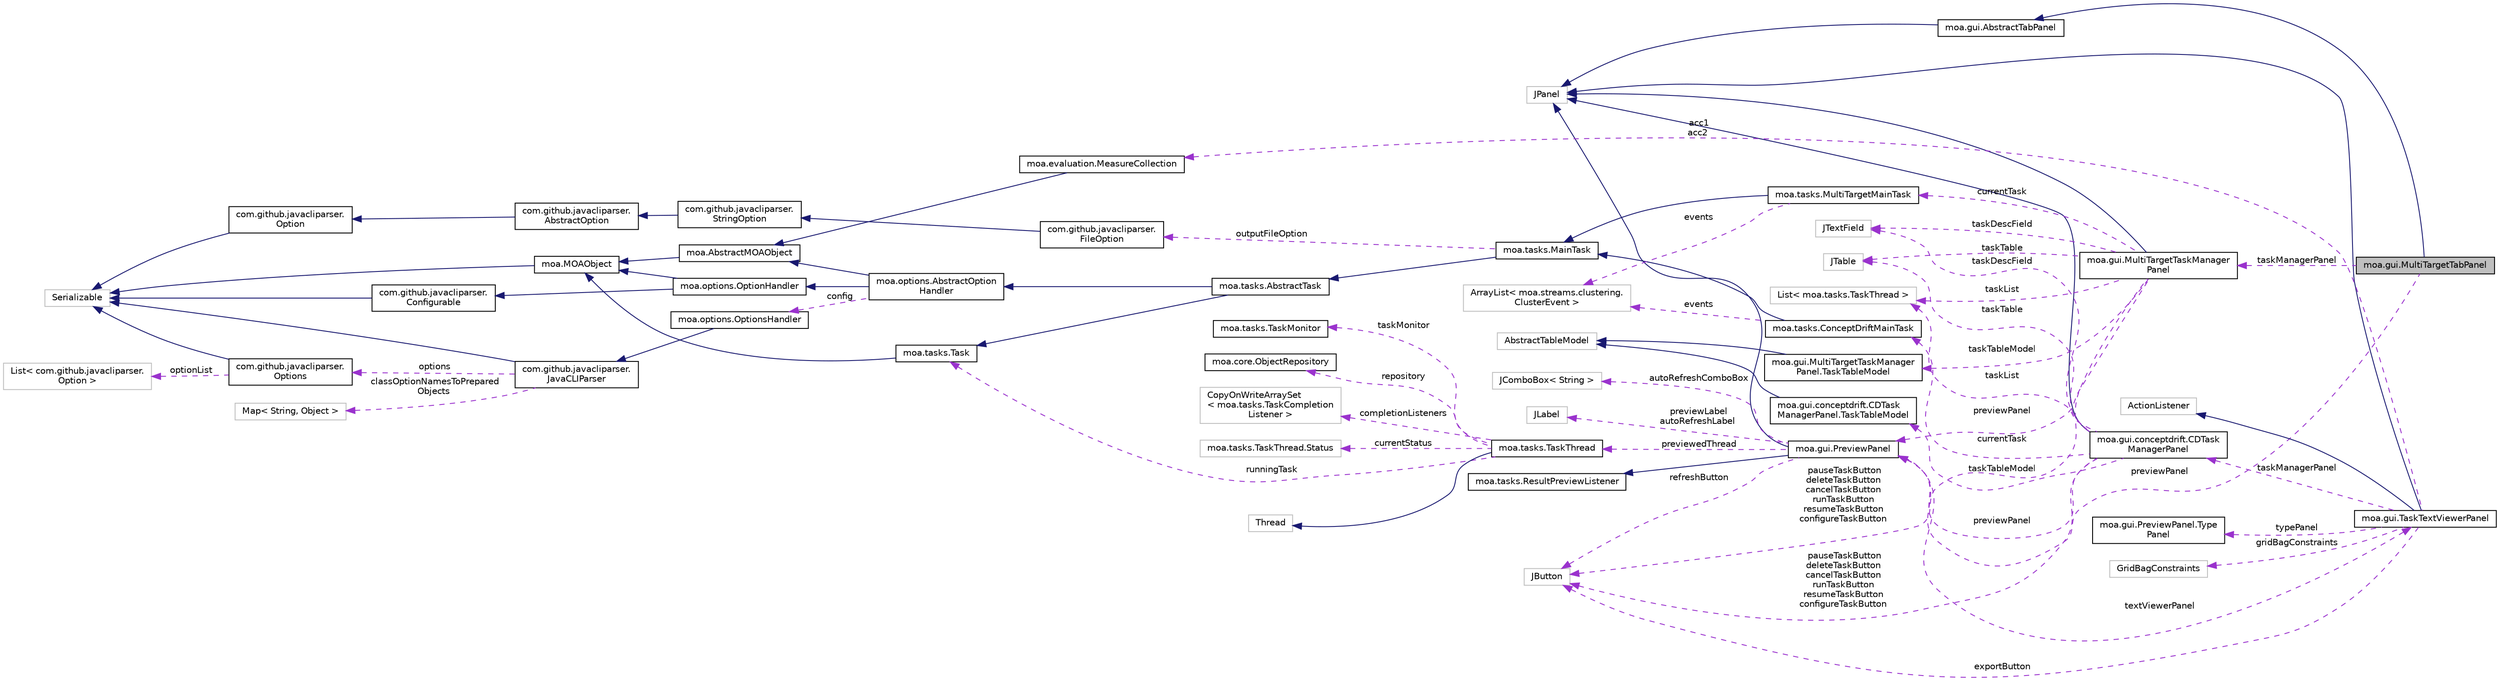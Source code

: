 digraph "moa.gui.MultiTargetTabPanel"
{
 // LATEX_PDF_SIZE
  edge [fontname="Helvetica",fontsize="10",labelfontname="Helvetica",labelfontsize="10"];
  node [fontname="Helvetica",fontsize="10",shape=record];
  rankdir="LR";
  Node1 [label="moa.gui.MultiTargetTabPanel",height=0.2,width=0.4,color="black", fillcolor="grey75", style="filled", fontcolor="black",tooltip=" "];
  Node2 -> Node1 [dir="back",color="midnightblue",fontsize="10",style="solid"];
  Node2 [label="moa.gui.AbstractTabPanel",height=0.2,width=0.4,color="black", fillcolor="white", style="filled",URL="$classmoa_1_1gui_1_1_abstract_tab_panel.html",tooltip=" "];
  Node3 -> Node2 [dir="back",color="midnightblue",fontsize="10",style="solid"];
  Node3 [label="JPanel",height=0.2,width=0.4,color="grey75", fillcolor="white", style="filled",tooltip=" "];
  Node4 -> Node1 [dir="back",color="darkorchid3",fontsize="10",style="dashed",label=" previewPanel" ];
  Node4 [label="moa.gui.PreviewPanel",height=0.2,width=0.4,color="black", fillcolor="white", style="filled",URL="$classmoa_1_1gui_1_1_preview_panel.html",tooltip=" "];
  Node3 -> Node4 [dir="back",color="midnightblue",fontsize="10",style="solid"];
  Node5 -> Node4 [dir="back",color="midnightblue",fontsize="10",style="solid"];
  Node5 [label="moa.tasks.ResultPreviewListener",height=0.2,width=0.4,color="black", fillcolor="white", style="filled",URL="$interfacemoa_1_1tasks_1_1_result_preview_listener.html",tooltip=" "];
  Node6 -> Node4 [dir="back",color="darkorchid3",fontsize="10",style="dashed",label=" textViewerPanel" ];
  Node6 [label="moa.gui.TaskTextViewerPanel",height=0.2,width=0.4,color="black", fillcolor="white", style="filled",URL="$classmoa_1_1gui_1_1_task_text_viewer_panel.html",tooltip=" "];
  Node3 -> Node6 [dir="back",color="midnightblue",fontsize="10",style="solid"];
  Node7 -> Node6 [dir="back",color="midnightblue",fontsize="10",style="solid"];
  Node7 [label="ActionListener",height=0.2,width=0.4,color="grey75", fillcolor="white", style="filled",tooltip=" "];
  Node8 -> Node6 [dir="back",color="darkorchid3",fontsize="10",style="dashed",label=" typePanel" ];
  Node8 [label="moa.gui.PreviewPanel.Type\lPanel",height=0.2,width=0.4,color="black", fillcolor="white", style="filled",URL="$enummoa_1_1gui_1_1_preview_panel_1_1_type_panel.html",tooltip=" "];
  Node9 -> Node6 [dir="back",color="darkorchid3",fontsize="10",style="dashed",label=" gridBagConstraints" ];
  Node9 [label="GridBagConstraints",height=0.2,width=0.4,color="grey75", fillcolor="white", style="filled",tooltip=" "];
  Node10 -> Node6 [dir="back",color="darkorchid3",fontsize="10",style="dashed",label=" exportButton" ];
  Node10 [label="JButton",height=0.2,width=0.4,color="grey75", fillcolor="white", style="filled",tooltip=" "];
  Node11 -> Node6 [dir="back",color="darkorchid3",fontsize="10",style="dashed",label=" taskManagerPanel" ];
  Node11 [label="moa.gui.conceptdrift.CDTask\lManagerPanel",height=0.2,width=0.4,color="black", fillcolor="white", style="filled",URL="$classmoa_1_1gui_1_1conceptdrift_1_1_c_d_task_manager_panel.html",tooltip=" "];
  Node3 -> Node11 [dir="back",color="midnightblue",fontsize="10",style="solid"];
  Node12 -> Node11 [dir="back",color="darkorchid3",fontsize="10",style="dashed",label=" currentTask" ];
  Node12 [label="moa.tasks.ConceptDriftMainTask",height=0.2,width=0.4,color="black", fillcolor="white", style="filled",URL="$classmoa_1_1tasks_1_1_concept_drift_main_task.html",tooltip=" "];
  Node13 -> Node12 [dir="back",color="midnightblue",fontsize="10",style="solid"];
  Node13 [label="moa.tasks.MainTask",height=0.2,width=0.4,color="black", fillcolor="white", style="filled",URL="$classmoa_1_1tasks_1_1_main_task.html",tooltip=" "];
  Node14 -> Node13 [dir="back",color="midnightblue",fontsize="10",style="solid"];
  Node14 [label="moa.tasks.AbstractTask",height=0.2,width=0.4,color="black", fillcolor="white", style="filled",URL="$classmoa_1_1tasks_1_1_abstract_task.html",tooltip=" "];
  Node15 -> Node14 [dir="back",color="midnightblue",fontsize="10",style="solid"];
  Node15 [label="moa.options.AbstractOption\lHandler",height=0.2,width=0.4,color="black", fillcolor="white", style="filled",URL="$classmoa_1_1options_1_1_abstract_option_handler.html",tooltip=" "];
  Node16 -> Node15 [dir="back",color="midnightblue",fontsize="10",style="solid"];
  Node16 [label="moa.AbstractMOAObject",height=0.2,width=0.4,color="black", fillcolor="white", style="filled",URL="$classmoa_1_1_abstract_m_o_a_object.html",tooltip=" "];
  Node17 -> Node16 [dir="back",color="midnightblue",fontsize="10",style="solid"];
  Node17 [label="moa.MOAObject",height=0.2,width=0.4,color="black", fillcolor="white", style="filled",URL="$interfacemoa_1_1_m_o_a_object.html",tooltip=" "];
  Node18 -> Node17 [dir="back",color="midnightblue",fontsize="10",style="solid"];
  Node18 [label="Serializable",height=0.2,width=0.4,color="grey75", fillcolor="white", style="filled",tooltip=" "];
  Node19 -> Node15 [dir="back",color="midnightblue",fontsize="10",style="solid"];
  Node19 [label="moa.options.OptionHandler",height=0.2,width=0.4,color="black", fillcolor="white", style="filled",URL="$interfacemoa_1_1options_1_1_option_handler.html",tooltip=" "];
  Node17 -> Node19 [dir="back",color="midnightblue",fontsize="10",style="solid"];
  Node20 -> Node19 [dir="back",color="midnightblue",fontsize="10",style="solid"];
  Node20 [label="com.github.javacliparser.\lConfigurable",height=0.2,width=0.4,color="black", fillcolor="white", style="filled",URL="$interfacecom_1_1github_1_1javacliparser_1_1_configurable.html",tooltip=" "];
  Node18 -> Node20 [dir="back",color="midnightblue",fontsize="10",style="solid"];
  Node21 -> Node15 [dir="back",color="darkorchid3",fontsize="10",style="dashed",label=" config" ];
  Node21 [label="moa.options.OptionsHandler",height=0.2,width=0.4,color="black", fillcolor="white", style="filled",URL="$classmoa_1_1options_1_1_options_handler.html",tooltip=" "];
  Node22 -> Node21 [dir="back",color="midnightblue",fontsize="10",style="solid"];
  Node22 [label="com.github.javacliparser.\lJavaCLIParser",height=0.2,width=0.4,color="black", fillcolor="white", style="filled",URL="$classcom_1_1github_1_1javacliparser_1_1_java_c_l_i_parser.html",tooltip=" "];
  Node18 -> Node22 [dir="back",color="midnightblue",fontsize="10",style="solid"];
  Node23 -> Node22 [dir="back",color="darkorchid3",fontsize="10",style="dashed",label=" options" ];
  Node23 [label="com.github.javacliparser.\lOptions",height=0.2,width=0.4,color="black", fillcolor="white", style="filled",URL="$classcom_1_1github_1_1javacliparser_1_1_options.html",tooltip=" "];
  Node18 -> Node23 [dir="back",color="midnightblue",fontsize="10",style="solid"];
  Node24 -> Node23 [dir="back",color="darkorchid3",fontsize="10",style="dashed",label=" optionList" ];
  Node24 [label="List\< com.github.javacliparser.\lOption \>",height=0.2,width=0.4,color="grey75", fillcolor="white", style="filled",tooltip=" "];
  Node25 -> Node22 [dir="back",color="darkorchid3",fontsize="10",style="dashed",label=" classOptionNamesToPrepared\lObjects" ];
  Node25 [label="Map\< String, Object \>",height=0.2,width=0.4,color="grey75", fillcolor="white", style="filled",tooltip=" "];
  Node26 -> Node14 [dir="back",color="midnightblue",fontsize="10",style="solid"];
  Node26 [label="moa.tasks.Task",height=0.2,width=0.4,color="black", fillcolor="white", style="filled",URL="$interfacemoa_1_1tasks_1_1_task.html",tooltip=" "];
  Node17 -> Node26 [dir="back",color="midnightblue",fontsize="10",style="solid"];
  Node27 -> Node13 [dir="back",color="darkorchid3",fontsize="10",style="dashed",label=" outputFileOption" ];
  Node27 [label="com.github.javacliparser.\lFileOption",height=0.2,width=0.4,color="black", fillcolor="white", style="filled",URL="$classcom_1_1github_1_1javacliparser_1_1_file_option.html",tooltip=" "];
  Node28 -> Node27 [dir="back",color="midnightblue",fontsize="10",style="solid"];
  Node28 [label="com.github.javacliparser.\lStringOption",height=0.2,width=0.4,color="black", fillcolor="white", style="filled",URL="$classcom_1_1github_1_1javacliparser_1_1_string_option.html",tooltip=" "];
  Node29 -> Node28 [dir="back",color="midnightblue",fontsize="10",style="solid"];
  Node29 [label="com.github.javacliparser.\lAbstractOption",height=0.2,width=0.4,color="black", fillcolor="white", style="filled",URL="$classcom_1_1github_1_1javacliparser_1_1_abstract_option.html",tooltip=" "];
  Node30 -> Node29 [dir="back",color="midnightblue",fontsize="10",style="solid"];
  Node30 [label="com.github.javacliparser.\lOption",height=0.2,width=0.4,color="black", fillcolor="white", style="filled",URL="$interfacecom_1_1github_1_1javacliparser_1_1_option.html",tooltip=" "];
  Node18 -> Node30 [dir="back",color="midnightblue",fontsize="10",style="solid"];
  Node31 -> Node12 [dir="back",color="darkorchid3",fontsize="10",style="dashed",label=" events" ];
  Node31 [label="ArrayList\< moa.streams.clustering.\lClusterEvent \>",height=0.2,width=0.4,color="grey75", fillcolor="white", style="filled",tooltip=" "];
  Node10 -> Node11 [dir="back",color="darkorchid3",fontsize="10",style="dashed",label=" pauseTaskButton\ndeleteTaskButton\ncancelTaskButton\nrunTaskButton\nresumeTaskButton\nconfigureTaskButton" ];
  Node4 -> Node11 [dir="back",color="darkorchid3",fontsize="10",style="dashed",label=" previewPanel" ];
  Node32 -> Node11 [dir="back",color="darkorchid3",fontsize="10",style="dashed",label=" taskDescField" ];
  Node32 [label="JTextField",height=0.2,width=0.4,color="grey75", fillcolor="white", style="filled",tooltip=" "];
  Node33 -> Node11 [dir="back",color="darkorchid3",fontsize="10",style="dashed",label=" taskTableModel" ];
  Node33 [label="moa.gui.conceptdrift.CDTask\lManagerPanel.TaskTableModel",height=0.2,width=0.4,color="black", fillcolor="white", style="filled",URL="$classmoa_1_1gui_1_1conceptdrift_1_1_c_d_task_manager_panel_1_1_task_table_model.html",tooltip=" "];
  Node34 -> Node33 [dir="back",color="midnightblue",fontsize="10",style="solid"];
  Node34 [label="AbstractTableModel",height=0.2,width=0.4,color="grey75", fillcolor="white", style="filled",tooltip=" "];
  Node35 -> Node11 [dir="back",color="darkorchid3",fontsize="10",style="dashed",label=" taskTable" ];
  Node35 [label="JTable",height=0.2,width=0.4,color="grey75", fillcolor="white", style="filled",tooltip=" "];
  Node36 -> Node11 [dir="back",color="darkorchid3",fontsize="10",style="dashed",label=" taskList" ];
  Node36 [label="List\< moa.tasks.TaskThread \>",height=0.2,width=0.4,color="grey75", fillcolor="white", style="filled",tooltip=" "];
  Node37 -> Node6 [dir="back",color="darkorchid3",fontsize="10",style="dashed",label=" acc1\nacc2" ];
  Node37 [label="moa.evaluation.MeasureCollection",height=0.2,width=0.4,color="black", fillcolor="white", style="filled",URL="$classmoa_1_1evaluation_1_1_measure_collection.html",tooltip=" "];
  Node16 -> Node37 [dir="back",color="midnightblue",fontsize="10",style="solid"];
  Node10 -> Node4 [dir="back",color="darkorchid3",fontsize="10",style="dashed",label=" refreshButton" ];
  Node38 -> Node4 [dir="back",color="darkorchid3",fontsize="10",style="dashed",label=" autoRefreshComboBox" ];
  Node38 [label="JComboBox\< String \>",height=0.2,width=0.4,color="grey75", fillcolor="white", style="filled",tooltip=" "];
  Node39 -> Node4 [dir="back",color="darkorchid3",fontsize="10",style="dashed",label=" previewedThread" ];
  Node39 [label="moa.tasks.TaskThread",height=0.2,width=0.4,color="black", fillcolor="white", style="filled",URL="$classmoa_1_1tasks_1_1_task_thread.html",tooltip=" "];
  Node40 -> Node39 [dir="back",color="midnightblue",fontsize="10",style="solid"];
  Node40 [label="Thread",height=0.2,width=0.4,color="grey75", fillcolor="white", style="filled",tooltip=" "];
  Node41 -> Node39 [dir="back",color="darkorchid3",fontsize="10",style="dashed",label=" taskMonitor" ];
  Node41 [label="moa.tasks.TaskMonitor",height=0.2,width=0.4,color="black", fillcolor="white", style="filled",URL="$interfacemoa_1_1tasks_1_1_task_monitor.html",tooltip=" "];
  Node42 -> Node39 [dir="back",color="darkorchid3",fontsize="10",style="dashed",label=" repository" ];
  Node42 [label="moa.core.ObjectRepository",height=0.2,width=0.4,color="black", fillcolor="white", style="filled",URL="$interfacemoa_1_1core_1_1_object_repository.html",tooltip=" "];
  Node43 -> Node39 [dir="back",color="darkorchid3",fontsize="10",style="dashed",label=" completionListeners" ];
  Node43 [label="CopyOnWriteArraySet\l\< moa.tasks.TaskCompletion\lListener \>",height=0.2,width=0.4,color="grey75", fillcolor="white", style="filled",tooltip=" "];
  Node44 -> Node39 [dir="back",color="darkorchid3",fontsize="10",style="dashed",label=" currentStatus" ];
  Node44 [label="moa.tasks.TaskThread.Status",height=0.2,width=0.4,color="grey75", fillcolor="white", style="filled",tooltip=" "];
  Node26 -> Node39 [dir="back",color="darkorchid3",fontsize="10",style="dashed",label=" runningTask" ];
  Node45 -> Node4 [dir="back",color="darkorchid3",fontsize="10",style="dashed",label=" previewLabel\nautoRefreshLabel" ];
  Node45 [label="JLabel",height=0.2,width=0.4,color="grey75", fillcolor="white", style="filled",tooltip=" "];
  Node46 -> Node1 [dir="back",color="darkorchid3",fontsize="10",style="dashed",label=" taskManagerPanel" ];
  Node46 [label="moa.gui.MultiTargetTaskManager\lPanel",height=0.2,width=0.4,color="black", fillcolor="white", style="filled",URL="$classmoa_1_1gui_1_1_multi_target_task_manager_panel.html",tooltip=" "];
  Node3 -> Node46 [dir="back",color="midnightblue",fontsize="10",style="solid"];
  Node10 -> Node46 [dir="back",color="darkorchid3",fontsize="10",style="dashed",label=" pauseTaskButton\ndeleteTaskButton\ncancelTaskButton\nrunTaskButton\nresumeTaskButton\nconfigureTaskButton" ];
  Node4 -> Node46 [dir="back",color="darkorchid3",fontsize="10",style="dashed",label=" previewPanel" ];
  Node32 -> Node46 [dir="back",color="darkorchid3",fontsize="10",style="dashed",label=" taskDescField" ];
  Node47 -> Node46 [dir="back",color="darkorchid3",fontsize="10",style="dashed",label=" currentTask" ];
  Node47 [label="moa.tasks.MultiTargetMainTask",height=0.2,width=0.4,color="black", fillcolor="white", style="filled",URL="$classmoa_1_1tasks_1_1_multi_target_main_task.html",tooltip=" "];
  Node13 -> Node47 [dir="back",color="midnightblue",fontsize="10",style="solid"];
  Node31 -> Node47 [dir="back",color="darkorchid3",fontsize="10",style="dashed",label=" events" ];
  Node35 -> Node46 [dir="back",color="darkorchid3",fontsize="10",style="dashed",label=" taskTable" ];
  Node48 -> Node46 [dir="back",color="darkorchid3",fontsize="10",style="dashed",label=" taskTableModel" ];
  Node48 [label="moa.gui.MultiTargetTaskManager\lPanel.TaskTableModel",height=0.2,width=0.4,color="black", fillcolor="white", style="filled",URL="$classmoa_1_1gui_1_1_multi_target_task_manager_panel_1_1_task_table_model.html",tooltip=" "];
  Node34 -> Node48 [dir="back",color="midnightblue",fontsize="10",style="solid"];
  Node36 -> Node46 [dir="back",color="darkorchid3",fontsize="10",style="dashed",label=" taskList" ];
}
